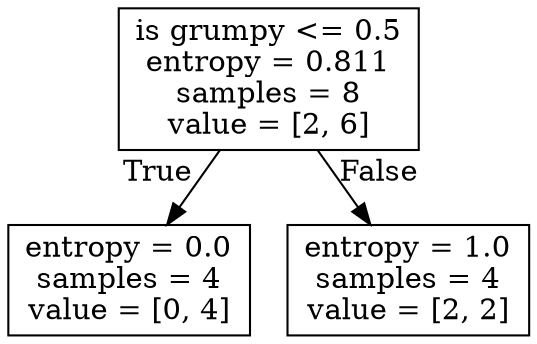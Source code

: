 digraph Tree {
node [shape=box] ;
0 [label="is grumpy <= 0.5\nentropy = 0.811\nsamples = 8\nvalue = [2, 6]"] ;
1 [label="entropy = 0.0\nsamples = 4\nvalue = [0, 4]"] ;
0 -> 1 [labeldistance=2.5, labelangle=45, headlabel="True"] ;
2 [label="entropy = 1.0\nsamples = 4\nvalue = [2, 2]"] ;
0 -> 2 [labeldistance=2.5, labelangle=-45, headlabel="False"] ;
}